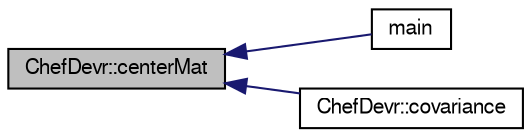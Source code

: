 digraph "ChefDevr::centerMat"
{
  edge [fontname="FreeSans",fontsize="10",labelfontname="FreeSans",labelfontsize="10"];
  node [fontname="FreeSans",fontsize="10",shape=record];
  rankdir="LR";
  Node1 [label="ChefDevr::centerMat",height=0.2,width=0.4,color="black", fillcolor="grey75", style="filled", fontcolor="black"];
  Node1 -> Node2 [dir="back",color="midnightblue",fontsize="10",style="solid",fontname="FreeSans"];
  Node2 [label="main",height=0.2,width=0.4,color="black", fillcolor="white", style="filled",URL="$main_8cpp.html#a65775db3214ebf9820e76bf61629231f"];
  Node1 -> Node3 [dir="back",color="midnightblue",fontsize="10",style="solid",fontname="FreeSans"];
  Node3 [label="ChefDevr::covariance",height=0.2,width=0.4,color="black", fillcolor="white", style="filled",URL="$namespace_chef_devr.html#a6c4d013fb62a0ebda77f459876959b69",tooltip="Covariance function given in the research paper : A Versatile Parametrization for Measured Materials ..."];
}
